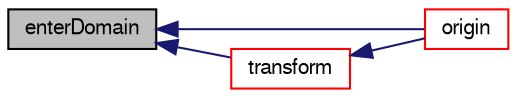 digraph "enterDomain"
{
  bgcolor="transparent";
  edge [fontname="FreeSans",fontsize="10",labelfontname="FreeSans",labelfontsize="10"];
  node [fontname="FreeSans",fontsize="10",shape=record];
  rankdir="LR";
  Node376 [label="enterDomain",height=0.2,width=0.4,color="black", fillcolor="grey75", style="filled", fontcolor="black"];
  Node376 -> Node377 [dir="back",color="midnightblue",fontsize="10",style="solid",fontname="FreeSans"];
  Node377 [label="origin",height=0.2,width=0.4,color="red",URL="$a22522.html#ad74f43780573979c852ffbe393b10458",tooltip="Return origin. "];
  Node376 -> Node381 [dir="back",color="midnightblue",fontsize="10",style="solid",fontname="FreeSans"];
  Node381 [label="transform",height=0.2,width=0.4,color="red",URL="$a22522.html#a1d0884150bd9803c4d28ebaecce97692",tooltip="Apply rotation matrix to any coordinates. "];
  Node381 -> Node377 [dir="back",color="midnightblue",fontsize="10",style="solid",fontname="FreeSans"];
}
